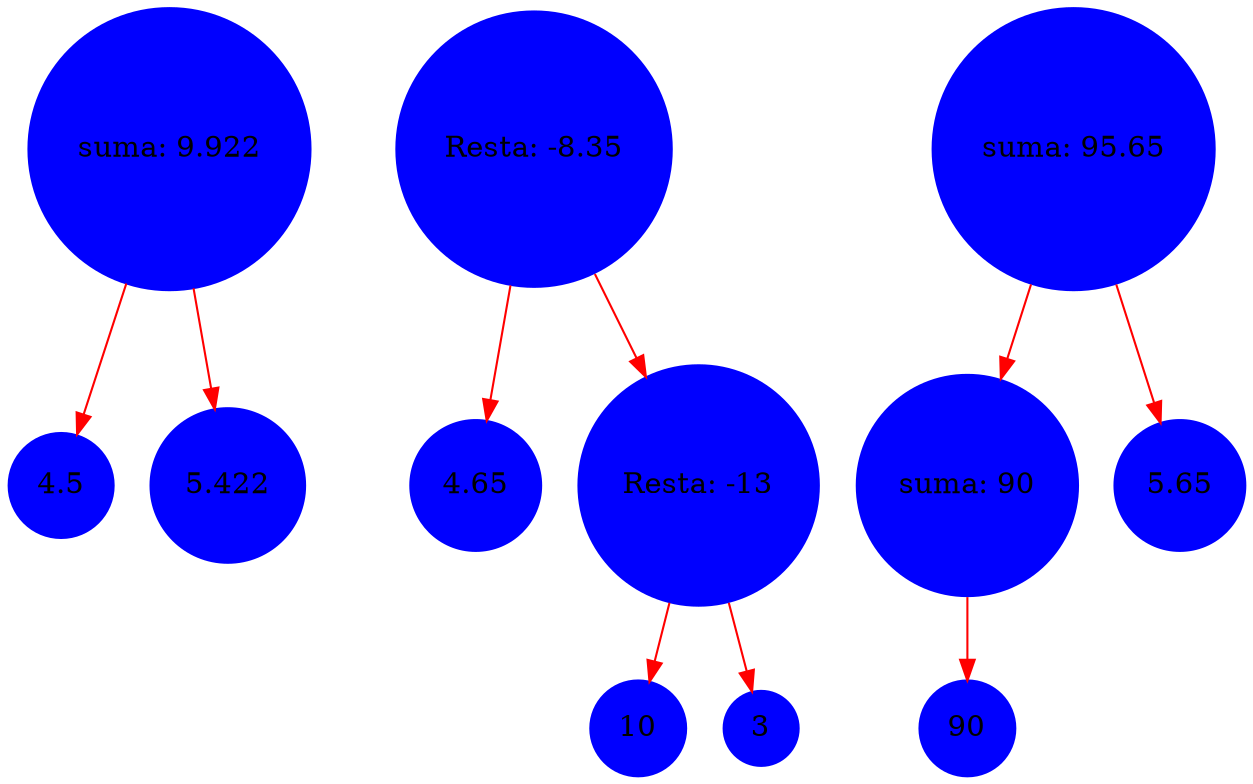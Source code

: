 digraph {
	rankdir=TB
	4.5 [shape=circle style=filled color = blue]
 	suma1 -> 4.5 [shape=record color=red]
	5.422 [shape=circle style=filled color = blue]
 	suma1 -> 5.422 [shape=record color=red]
	suma1 [shape=circle style=filled color = blue, label=<suma: 9.922>]
 	4.65 [shape=circle style=filled color = blue]
 	resta2 -> 4.65 [shape=record color=red]
	10 [shape=circle style=filled color = blue]
 	resta102 -> 10 [shape=record color=red]
	3 [shape=circle style=filled color = blue]
 	resta102 -> 3 [shape=record color=red]
	resta102 [shape=circle style=filled color = blue, label=<Resta: -13>]
 	resta2 -> resta102 [shape=record color=red]
	resta2 [shape=circle style=filled color = blue, label=<Resta: -8.35>]
 	90 [shape=circle style=filled color = blue]
 	suma103 -> 90 [shape=record color=red]
	suma103 [shape=circle style=filled color = blue, label=<suma: 90>]
 	suma3 -> suma103 [shape=record color=red]
	5.65 [shape=circle style=filled color = blue]
 	suma3 -> 5.65 [shape=record color=red]
	suma3 [shape=circle style=filled color = blue, label=<suma: 95.65>]
 }
